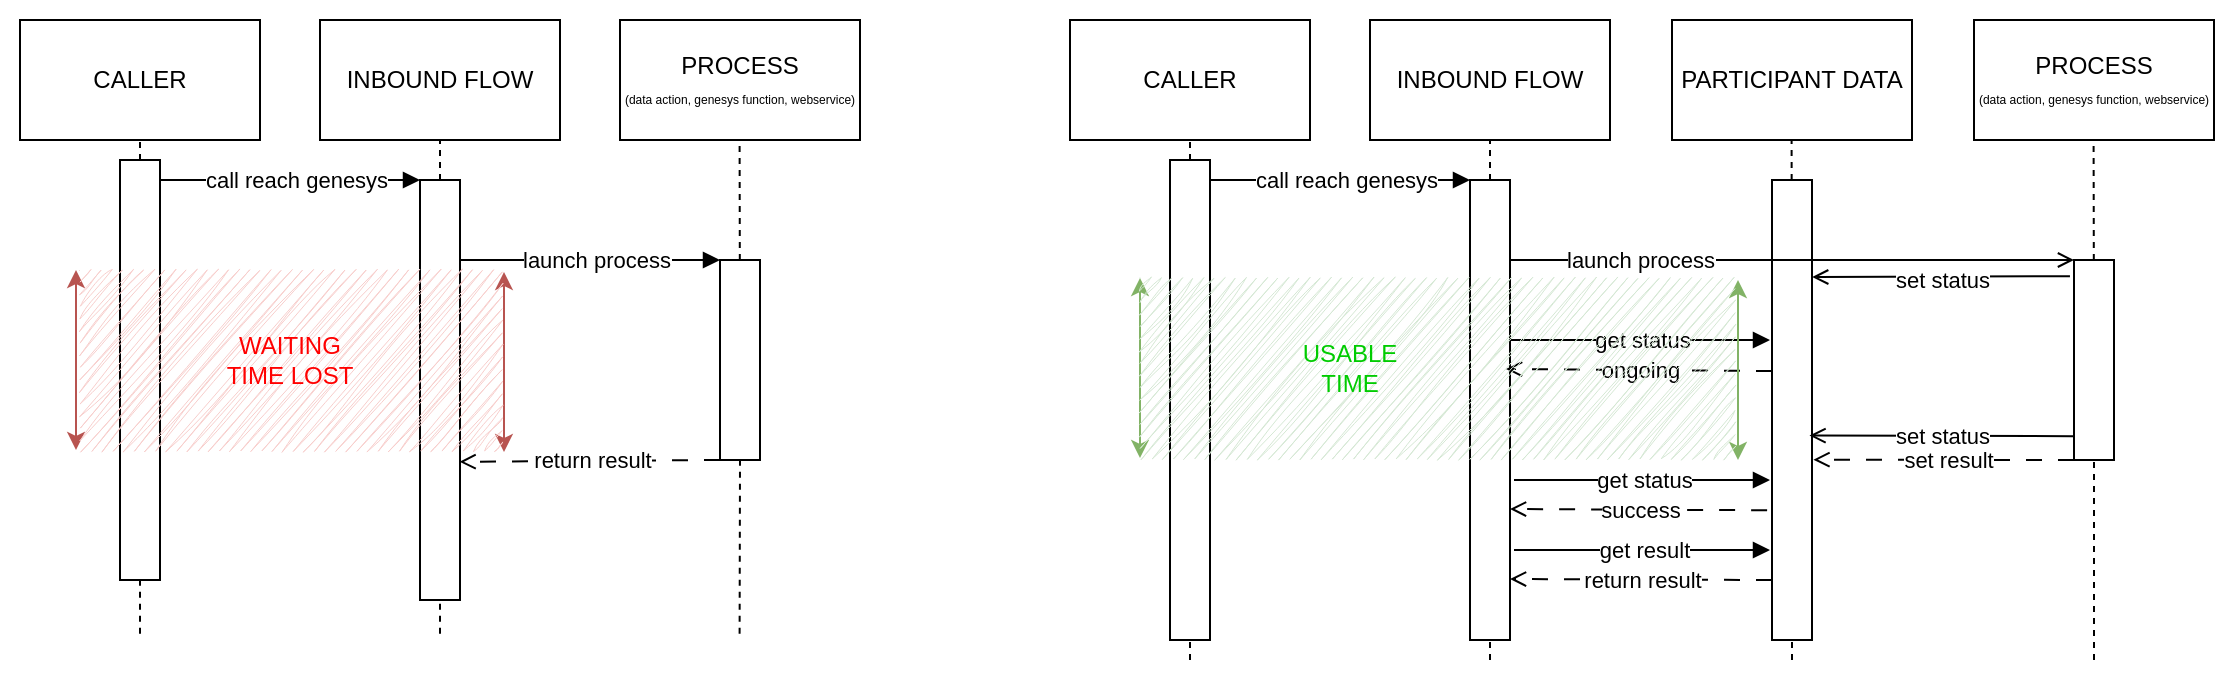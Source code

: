 <mxfile version="28.2.1">
  <diagram name="Page-1" id="TiC1a3No2EIP3b8CWxpH">
    <mxGraphModel dx="1723" dy="526" grid="1" gridSize="10" guides="1" tooltips="1" connect="1" arrows="1" fold="1" page="1" pageScale="1" pageWidth="850" pageHeight="1100" math="0" shadow="0">
      <root>
        <mxCell id="0" />
        <mxCell id="1" parent="0" />
        <mxCell id="Jt7vjkdlGiSavZZr752O-74" value="" style="rounded=0;whiteSpace=wrap;html=1;strokeColor=none;" vertex="1" parent="1">
          <mxGeometry x="415" y="30" width="585" height="340" as="geometry" />
        </mxCell>
        <mxCell id="Jt7vjkdlGiSavZZr752O-73" value="" style="rounded=0;whiteSpace=wrap;html=1;strokeColor=none;" vertex="1" parent="1">
          <mxGeometry x="-110" y="30" width="440" height="330" as="geometry" />
        </mxCell>
        <mxCell id="Jt7vjkdlGiSavZZr752O-1" value="INBOUND FLOW" style="rounded=0;whiteSpace=wrap;html=1;" vertex="1" parent="1">
          <mxGeometry x="50" y="40" width="120" height="60" as="geometry" />
        </mxCell>
        <mxCell id="Jt7vjkdlGiSavZZr752O-2" value="PROCESS&lt;br&gt;&lt;font style=&quot;font-size: 6px;&quot;&gt;(data action, genesys function, webservice)&lt;/font&gt;" style="rounded=0;whiteSpace=wrap;html=1;" vertex="1" parent="1">
          <mxGeometry x="200" y="40" width="120" height="60" as="geometry" />
        </mxCell>
        <mxCell id="Jt7vjkdlGiSavZZr752O-3" value="" style="endArrow=none;dashed=1;html=1;rounded=0;entryX=0.5;entryY=1;entryDx=0;entryDy=0;" edge="1" parent="1" source="Jt7vjkdlGiSavZZr752O-11" target="Jt7vjkdlGiSavZZr752O-1">
          <mxGeometry width="50" height="50" relative="1" as="geometry">
            <mxPoint x="110" y="346.867" as="sourcePoint" />
            <mxPoint x="260" y="120" as="targetPoint" />
          </mxGeometry>
        </mxCell>
        <mxCell id="Jt7vjkdlGiSavZZr752O-4" value="" style="endArrow=none;dashed=1;html=1;rounded=0;entryX=0.5;entryY=1;entryDx=0;entryDy=0;" edge="1" parent="1" source="Jt7vjkdlGiSavZZr752O-13">
          <mxGeometry width="50" height="50" relative="1" as="geometry">
            <mxPoint x="259.8" y="346.867" as="sourcePoint" />
            <mxPoint x="259.8" y="100" as="targetPoint" />
          </mxGeometry>
        </mxCell>
        <mxCell id="Jt7vjkdlGiSavZZr752O-6" value="CALLER" style="rounded=0;whiteSpace=wrap;html=1;" vertex="1" parent="1">
          <mxGeometry x="-100" y="40" width="120" height="60" as="geometry" />
        </mxCell>
        <mxCell id="Jt7vjkdlGiSavZZr752O-7" value="" style="endArrow=none;dashed=1;html=1;rounded=0;entryX=0.5;entryY=1;entryDx=0;entryDy=0;" edge="1" parent="1" target="Jt7vjkdlGiSavZZr752O-6" source="Jt7vjkdlGiSavZZr752O-5">
          <mxGeometry width="50" height="50" relative="1" as="geometry">
            <mxPoint x="-40" y="346.867" as="sourcePoint" />
            <mxPoint x="110" y="120" as="targetPoint" />
          </mxGeometry>
        </mxCell>
        <mxCell id="Jt7vjkdlGiSavZZr752O-8" value="" style="endArrow=none;dashed=1;html=1;rounded=0;entryX=0.5;entryY=1;entryDx=0;entryDy=0;" edge="1" parent="1" target="Jt7vjkdlGiSavZZr752O-5">
          <mxGeometry width="50" height="50" relative="1" as="geometry">
            <mxPoint x="-40" y="346.867" as="sourcePoint" />
            <mxPoint x="-40" y="100" as="targetPoint" />
          </mxGeometry>
        </mxCell>
        <mxCell id="Jt7vjkdlGiSavZZr752O-5" value="" style="rounded=0;whiteSpace=wrap;html=1;" vertex="1" parent="1">
          <mxGeometry x="-50" y="110" width="20" height="210" as="geometry" />
        </mxCell>
        <mxCell id="Jt7vjkdlGiSavZZr752O-11" value="" style="rounded=0;whiteSpace=wrap;html=1;" vertex="1" parent="1">
          <mxGeometry x="100" y="120" width="20" height="210" as="geometry" />
        </mxCell>
        <mxCell id="Jt7vjkdlGiSavZZr752O-9" value="" style="endArrow=block;html=1;rounded=0;entryX=0;entryY=0;entryDx=0;entryDy=0;endFill=1;" edge="1" parent="1" target="Jt7vjkdlGiSavZZr752O-11">
          <mxGeometry width="50" height="50" relative="1" as="geometry">
            <mxPoint x="-30" y="120" as="sourcePoint" />
            <mxPoint x="80" y="120" as="targetPoint" />
          </mxGeometry>
        </mxCell>
        <mxCell id="Jt7vjkdlGiSavZZr752O-10" value="call reach genesys" style="edgeLabel;html=1;align=center;verticalAlign=middle;resizable=0;points=[];" vertex="1" connectable="0" parent="Jt7vjkdlGiSavZZr752O-9">
          <mxGeometry x="-0.17" y="2" relative="1" as="geometry">
            <mxPoint x="14" y="2" as="offset" />
          </mxGeometry>
        </mxCell>
        <mxCell id="Jt7vjkdlGiSavZZr752O-12" value="" style="endArrow=none;dashed=1;html=1;rounded=0;entryX=0.5;entryY=1;entryDx=0;entryDy=0;" edge="1" parent="1" target="Jt7vjkdlGiSavZZr752O-11">
          <mxGeometry width="50" height="50" relative="1" as="geometry">
            <mxPoint x="110" y="346.867" as="sourcePoint" />
            <mxPoint x="110" y="100" as="targetPoint" />
          </mxGeometry>
        </mxCell>
        <mxCell id="Jt7vjkdlGiSavZZr752O-14" value="" style="endArrow=none;dashed=1;html=1;rounded=0;entryX=0.5;entryY=1;entryDx=0;entryDy=0;" edge="1" parent="1" target="Jt7vjkdlGiSavZZr752O-13">
          <mxGeometry width="50" height="50" relative="1" as="geometry">
            <mxPoint x="259.8" y="346.867" as="sourcePoint" />
            <mxPoint x="259.8" y="100" as="targetPoint" />
          </mxGeometry>
        </mxCell>
        <mxCell id="Jt7vjkdlGiSavZZr752O-13" value="" style="rounded=0;whiteSpace=wrap;html=1;" vertex="1" parent="1">
          <mxGeometry x="250" y="160" width="20" height="100" as="geometry" />
        </mxCell>
        <mxCell id="Jt7vjkdlGiSavZZr752O-15" value="" style="endArrow=block;html=1;rounded=0;endFill=1;" edge="1" parent="1">
          <mxGeometry width="50" height="50" relative="1" as="geometry">
            <mxPoint x="120" y="160" as="sourcePoint" />
            <mxPoint x="250" y="160" as="targetPoint" />
          </mxGeometry>
        </mxCell>
        <mxCell id="Jt7vjkdlGiSavZZr752O-16" value="launch process" style="edgeLabel;html=1;align=center;verticalAlign=middle;resizable=0;points=[];" vertex="1" connectable="0" parent="Jt7vjkdlGiSavZZr752O-15">
          <mxGeometry x="-0.17" y="2" relative="1" as="geometry">
            <mxPoint x="14" y="2" as="offset" />
          </mxGeometry>
        </mxCell>
        <mxCell id="Jt7vjkdlGiSavZZr752O-17" value="" style="endArrow=open;html=1;rounded=0;exitX=0;exitY=1;exitDx=0;exitDy=0;entryX=0.989;entryY=0.671;entryDx=0;entryDy=0;entryPerimeter=0;dashed=1;dashPattern=8 8;endFill=0;" edge="1" parent="1" source="Jt7vjkdlGiSavZZr752O-13" target="Jt7vjkdlGiSavZZr752O-11">
          <mxGeometry width="50" height="50" relative="1" as="geometry">
            <mxPoint x="120" y="220" as="sourcePoint" />
            <mxPoint x="120" y="210" as="targetPoint" />
          </mxGeometry>
        </mxCell>
        <mxCell id="Jt7vjkdlGiSavZZr752O-19" value="return result" style="edgeLabel;html=1;align=center;verticalAlign=middle;resizable=0;points=[];" vertex="1" connectable="0" parent="Jt7vjkdlGiSavZZr752O-17">
          <mxGeometry x="-0.006" y="-1" relative="1" as="geometry">
            <mxPoint as="offset" />
          </mxGeometry>
        </mxCell>
        <mxCell id="Jt7vjkdlGiSavZZr752O-20" value="" style="endArrow=classic;startArrow=classic;html=1;rounded=0;fillColor=#f8cecc;strokeColor=#b85450;" edge="1" parent="1">
          <mxGeometry width="50" height="50" relative="1" as="geometry">
            <mxPoint x="142" y="256" as="sourcePoint" />
            <mxPoint x="142" y="166" as="targetPoint" />
          </mxGeometry>
        </mxCell>
        <mxCell id="Jt7vjkdlGiSavZZr752O-21" value="" style="endArrow=classic;startArrow=classic;html=1;rounded=0;fillColor=#f8cecc;strokeColor=#b85450;" edge="1" parent="1">
          <mxGeometry width="50" height="50" relative="1" as="geometry">
            <mxPoint x="-72" y="255" as="sourcePoint" />
            <mxPoint x="-72" y="165" as="targetPoint" />
          </mxGeometry>
        </mxCell>
        <mxCell id="Jt7vjkdlGiSavZZr752O-22" value="" style="rounded=0;whiteSpace=wrap;html=1;fillColor=#f8cecc;strokeColor=none;gradientColor=none;glass=0;shadow=0;sketch=1;curveFitting=1;jiggle=2;" vertex="1" parent="1">
          <mxGeometry x="-70" y="165" width="210" height="90" as="geometry" />
        </mxCell>
        <mxCell id="Jt7vjkdlGiSavZZr752O-23" value="WAITING TIME LOST" style="text;html=1;align=center;verticalAlign=middle;whiteSpace=wrap;rounded=0;fillColor=none;fontColor=#FF0000;strokeColor=none;" vertex="1" parent="1">
          <mxGeometry y="195" width="70" height="30" as="geometry" />
        </mxCell>
        <mxCell id="Jt7vjkdlGiSavZZr752O-24" value="INBOUND FLOW" style="rounded=0;whiteSpace=wrap;html=1;" vertex="1" parent="1">
          <mxGeometry x="575" y="40" width="120" height="60" as="geometry" />
        </mxCell>
        <mxCell id="Jt7vjkdlGiSavZZr752O-25" value="PROCESS&lt;br&gt;&lt;font style=&quot;font-size: 6px;&quot;&gt;(data action, genesys function, webservice)&lt;/font&gt;" style="rounded=0;whiteSpace=wrap;html=1;" vertex="1" parent="1">
          <mxGeometry x="877" y="40" width="120" height="60" as="geometry" />
        </mxCell>
        <mxCell id="Jt7vjkdlGiSavZZr752O-26" value="" style="endArrow=none;dashed=1;html=1;rounded=0;entryX=0.5;entryY=1;entryDx=0;entryDy=0;" edge="1" parent="1" source="Jt7vjkdlGiSavZZr752O-32" target="Jt7vjkdlGiSavZZr752O-24">
          <mxGeometry width="50" height="50" relative="1" as="geometry">
            <mxPoint x="635" y="346.867" as="sourcePoint" />
            <mxPoint x="785" y="120" as="targetPoint" />
          </mxGeometry>
        </mxCell>
        <mxCell id="Jt7vjkdlGiSavZZr752O-27" value="" style="endArrow=none;dashed=1;html=1;rounded=0;entryX=0.5;entryY=1;entryDx=0;entryDy=0;" edge="1" parent="1" source="Jt7vjkdlGiSavZZr752O-37">
          <mxGeometry width="50" height="50" relative="1" as="geometry">
            <mxPoint x="936.8" y="346.867" as="sourcePoint" />
            <mxPoint x="936.8" y="100" as="targetPoint" />
          </mxGeometry>
        </mxCell>
        <mxCell id="Jt7vjkdlGiSavZZr752O-28" value="CALLER" style="rounded=0;whiteSpace=wrap;html=1;" vertex="1" parent="1">
          <mxGeometry x="425" y="40" width="120" height="60" as="geometry" />
        </mxCell>
        <mxCell id="Jt7vjkdlGiSavZZr752O-29" value="" style="endArrow=none;dashed=1;html=1;rounded=0;entryX=0.5;entryY=1;entryDx=0;entryDy=0;" edge="1" parent="1" source="Jt7vjkdlGiSavZZr752O-31" target="Jt7vjkdlGiSavZZr752O-28">
          <mxGeometry width="50" height="50" relative="1" as="geometry">
            <mxPoint x="485" y="346.867" as="sourcePoint" />
            <mxPoint x="635" y="120" as="targetPoint" />
          </mxGeometry>
        </mxCell>
        <mxCell id="Jt7vjkdlGiSavZZr752O-30" value="" style="endArrow=none;dashed=1;html=1;rounded=0;entryX=0.5;entryY=1;entryDx=0;entryDy=0;" edge="1" parent="1" target="Jt7vjkdlGiSavZZr752O-31">
          <mxGeometry width="50" height="50" relative="1" as="geometry">
            <mxPoint x="485" y="360" as="sourcePoint" />
            <mxPoint x="485" y="100" as="targetPoint" />
          </mxGeometry>
        </mxCell>
        <mxCell id="Jt7vjkdlGiSavZZr752O-31" value="" style="rounded=0;whiteSpace=wrap;html=1;" vertex="1" parent="1">
          <mxGeometry x="475" y="110" width="20" height="240" as="geometry" />
        </mxCell>
        <mxCell id="Jt7vjkdlGiSavZZr752O-32" value="" style="rounded=0;whiteSpace=wrap;html=1;" vertex="1" parent="1">
          <mxGeometry x="625" y="120" width="20" height="230" as="geometry" />
        </mxCell>
        <mxCell id="Jt7vjkdlGiSavZZr752O-33" value="" style="endArrow=block;html=1;rounded=0;entryX=0;entryY=0;entryDx=0;entryDy=0;endFill=1;" edge="1" parent="1" target="Jt7vjkdlGiSavZZr752O-32">
          <mxGeometry width="50" height="50" relative="1" as="geometry">
            <mxPoint x="495" y="120" as="sourcePoint" />
            <mxPoint x="605" y="120" as="targetPoint" />
          </mxGeometry>
        </mxCell>
        <mxCell id="Jt7vjkdlGiSavZZr752O-34" value="call reach genesys" style="edgeLabel;html=1;align=center;verticalAlign=middle;resizable=0;points=[];" vertex="1" connectable="0" parent="Jt7vjkdlGiSavZZr752O-33">
          <mxGeometry x="-0.17" y="2" relative="1" as="geometry">
            <mxPoint x="14" y="2" as="offset" />
          </mxGeometry>
        </mxCell>
        <mxCell id="Jt7vjkdlGiSavZZr752O-35" value="" style="endArrow=none;dashed=1;html=1;rounded=0;entryX=0.5;entryY=1;entryDx=0;entryDy=0;" edge="1" parent="1" target="Jt7vjkdlGiSavZZr752O-32">
          <mxGeometry width="50" height="50" relative="1" as="geometry">
            <mxPoint x="635" y="360" as="sourcePoint" />
            <mxPoint x="635" y="100" as="targetPoint" />
          </mxGeometry>
        </mxCell>
        <mxCell id="Jt7vjkdlGiSavZZr752O-36" value="" style="endArrow=none;dashed=1;html=1;rounded=0;entryX=0.5;entryY=1;entryDx=0;entryDy=0;" edge="1" parent="1" target="Jt7vjkdlGiSavZZr752O-37">
          <mxGeometry width="50" height="50" relative="1" as="geometry">
            <mxPoint x="937" y="360" as="sourcePoint" />
            <mxPoint x="936.8" y="100" as="targetPoint" />
          </mxGeometry>
        </mxCell>
        <mxCell id="Jt7vjkdlGiSavZZr752O-37" value="" style="rounded=0;whiteSpace=wrap;html=1;" vertex="1" parent="1">
          <mxGeometry x="927" y="160" width="20" height="100" as="geometry" />
        </mxCell>
        <mxCell id="Jt7vjkdlGiSavZZr752O-40" value="" style="endArrow=open;html=1;rounded=0;exitX=0;exitY=1;exitDx=0;exitDy=0;dashed=1;dashPattern=8 8;endFill=0;entryX=1.036;entryY=0.608;entryDx=0;entryDy=0;entryPerimeter=0;" edge="1" parent="1" source="Jt7vjkdlGiSavZZr752O-37" target="Jt7vjkdlGiSavZZr752O-48">
          <mxGeometry width="50" height="50" relative="1" as="geometry">
            <mxPoint x="645" y="220" as="sourcePoint" />
            <mxPoint x="790" y="261" as="targetPoint" />
          </mxGeometry>
        </mxCell>
        <mxCell id="Jt7vjkdlGiSavZZr752O-41" value="set result" style="edgeLabel;html=1;align=center;verticalAlign=middle;resizable=0;points=[];" vertex="1" connectable="0" parent="Jt7vjkdlGiSavZZr752O-40">
          <mxGeometry x="-0.006" y="-1" relative="1" as="geometry">
            <mxPoint x="1" y="1" as="offset" />
          </mxGeometry>
        </mxCell>
        <mxCell id="Jt7vjkdlGiSavZZr752O-46" value="PARTICIPANT DATA" style="rounded=0;whiteSpace=wrap;html=1;" vertex="1" parent="1">
          <mxGeometry x="726" y="40" width="120" height="60" as="geometry" />
        </mxCell>
        <mxCell id="Jt7vjkdlGiSavZZr752O-47" value="" style="endArrow=none;dashed=1;html=1;rounded=0;entryX=0.5;entryY=1;entryDx=0;entryDy=0;" edge="1" parent="1" source="Jt7vjkdlGiSavZZr752O-48">
          <mxGeometry width="50" height="50" relative="1" as="geometry">
            <mxPoint x="786" y="340" as="sourcePoint" />
            <mxPoint x="785.8" y="100" as="targetPoint" />
          </mxGeometry>
        </mxCell>
        <mxCell id="Jt7vjkdlGiSavZZr752O-49" value="" style="endArrow=none;dashed=1;html=1;rounded=0;entryX=0.5;entryY=1;entryDx=0;entryDy=0;" edge="1" parent="1" target="Jt7vjkdlGiSavZZr752O-48">
          <mxGeometry width="50" height="50" relative="1" as="geometry">
            <mxPoint x="786" y="360" as="sourcePoint" />
            <mxPoint x="785.8" y="100" as="targetPoint" />
          </mxGeometry>
        </mxCell>
        <mxCell id="Jt7vjkdlGiSavZZr752O-48" value="" style="rounded=0;whiteSpace=wrap;html=1;" vertex="1" parent="1">
          <mxGeometry x="776" y="120" width="20" height="230" as="geometry" />
        </mxCell>
        <mxCell id="Jt7vjkdlGiSavZZr752O-38" value="" style="endArrow=open;html=1;rounded=0;endFill=0;entryX=0;entryY=0;entryDx=0;entryDy=0;" edge="1" parent="1" target="Jt7vjkdlGiSavZZr752O-37">
          <mxGeometry width="50" height="50" relative="1" as="geometry">
            <mxPoint x="645" y="160" as="sourcePoint" />
            <mxPoint x="775" y="160" as="targetPoint" />
          </mxGeometry>
        </mxCell>
        <mxCell id="Jt7vjkdlGiSavZZr752O-39" value="launch process" style="edgeLabel;html=1;align=center;verticalAlign=middle;resizable=0;points=[];" vertex="1" connectable="0" parent="Jt7vjkdlGiSavZZr752O-38">
          <mxGeometry x="-0.17" y="2" relative="1" as="geometry">
            <mxPoint x="-52" y="2" as="offset" />
          </mxGeometry>
        </mxCell>
        <mxCell id="Jt7vjkdlGiSavZZr752O-50" value="" style="endArrow=open;html=1;rounded=0;endFill=0;entryX=1.005;entryY=0.211;entryDx=0;entryDy=0;exitX=-0.101;exitY=0.051;exitDx=0;exitDy=0;exitPerimeter=0;entryPerimeter=0;" edge="1" parent="1" target="Jt7vjkdlGiSavZZr752O-48">
          <mxGeometry width="50" height="50" relative="1" as="geometry">
            <mxPoint x="924.98" y="168.1" as="sourcePoint" />
            <mxPoint x="795.6" y="167.1" as="targetPoint" />
          </mxGeometry>
        </mxCell>
        <mxCell id="Jt7vjkdlGiSavZZr752O-51" value="set status" style="edgeLabel;html=1;align=center;verticalAlign=middle;resizable=0;points=[];" vertex="1" connectable="0" parent="Jt7vjkdlGiSavZZr752O-50">
          <mxGeometry x="-0.17" y="2" relative="1" as="geometry">
            <mxPoint x="-11" y="-1" as="offset" />
          </mxGeometry>
        </mxCell>
        <mxCell id="Jt7vjkdlGiSavZZr752O-52" value="" style="endArrow=open;html=1;rounded=0;endFill=0;entryX=0.937;entryY=0.618;entryDx=0;entryDy=0;exitX=-0.101;exitY=0.051;exitDx=0;exitDy=0;exitPerimeter=0;entryPerimeter=0;" edge="1" parent="1">
          <mxGeometry width="50" height="50" relative="1" as="geometry">
            <mxPoint x="927" y="248.1" as="sourcePoint" />
            <mxPoint x="794.74" y="247.78" as="targetPoint" />
          </mxGeometry>
        </mxCell>
        <mxCell id="Jt7vjkdlGiSavZZr752O-53" value="set status" style="edgeLabel;html=1;align=center;verticalAlign=middle;resizable=0;points=[];" vertex="1" connectable="0" parent="Jt7vjkdlGiSavZZr752O-52">
          <mxGeometry x="-0.17" y="2" relative="1" as="geometry">
            <mxPoint x="-11" y="-2" as="offset" />
          </mxGeometry>
        </mxCell>
        <mxCell id="Jt7vjkdlGiSavZZr752O-54" value="" style="endArrow=block;html=1;rounded=0;endFill=1;" edge="1" parent="1">
          <mxGeometry width="50" height="50" relative="1" as="geometry">
            <mxPoint x="645" y="200" as="sourcePoint" />
            <mxPoint x="775" y="200" as="targetPoint" />
          </mxGeometry>
        </mxCell>
        <mxCell id="Jt7vjkdlGiSavZZr752O-55" value="get status" style="edgeLabel;html=1;align=center;verticalAlign=middle;resizable=0;points=[];" vertex="1" connectable="0" parent="Jt7vjkdlGiSavZZr752O-54">
          <mxGeometry x="-0.17" y="2" relative="1" as="geometry">
            <mxPoint x="12" y="2" as="offset" />
          </mxGeometry>
        </mxCell>
        <mxCell id="Jt7vjkdlGiSavZZr752O-56" value="" style="endArrow=open;html=1;rounded=0;exitX=0;exitY=1;exitDx=0;exitDy=0;dashed=1;dashPattern=8 8;endFill=0;entryX=0.906;entryY=0.661;entryDx=0;entryDy=0;entryPerimeter=0;" edge="1" parent="1">
          <mxGeometry width="50" height="50" relative="1" as="geometry">
            <mxPoint x="776" y="215.5" as="sourcePoint" />
            <mxPoint x="643" y="214.5" as="targetPoint" />
          </mxGeometry>
        </mxCell>
        <mxCell id="Jt7vjkdlGiSavZZr752O-58" value="ongoing" style="edgeLabel;html=1;align=center;verticalAlign=middle;resizable=0;points=[];" vertex="1" connectable="0" parent="Jt7vjkdlGiSavZZr752O-56">
          <mxGeometry x="-0.19" relative="1" as="geometry">
            <mxPoint x="-12" as="offset" />
          </mxGeometry>
        </mxCell>
        <mxCell id="Jt7vjkdlGiSavZZr752O-59" value="" style="endArrow=block;html=1;rounded=0;endFill=1;entryX=-0.143;entryY=0.383;entryDx=0;entryDy=0;entryPerimeter=0;" edge="1" parent="1">
          <mxGeometry width="50" height="50" relative="1" as="geometry">
            <mxPoint x="647" y="270" as="sourcePoint" />
            <mxPoint x="775" y="270" as="targetPoint" />
          </mxGeometry>
        </mxCell>
        <mxCell id="Jt7vjkdlGiSavZZr752O-60" value="get status" style="edgeLabel;html=1;align=center;verticalAlign=middle;resizable=0;points=[];" vertex="1" connectable="0" parent="Jt7vjkdlGiSavZZr752O-59">
          <mxGeometry x="-0.17" y="2" relative="1" as="geometry">
            <mxPoint x="12" y="2" as="offset" />
          </mxGeometry>
        </mxCell>
        <mxCell id="Jt7vjkdlGiSavZZr752O-61" value="" style="endArrow=open;html=1;rounded=0;exitX=-0.122;exitY=0.718;exitDx=0;exitDy=0;dashed=1;dashPattern=8 8;endFill=0;entryX=0.906;entryY=0.661;entryDx=0;entryDy=0;entryPerimeter=0;exitPerimeter=0;" edge="1" parent="1" source="Jt7vjkdlGiSavZZr752O-48">
          <mxGeometry width="50" height="50" relative="1" as="geometry">
            <mxPoint x="778" y="285.5" as="sourcePoint" />
            <mxPoint x="645" y="284.5" as="targetPoint" />
          </mxGeometry>
        </mxCell>
        <mxCell id="Jt7vjkdlGiSavZZr752O-62" value="success" style="edgeLabel;html=1;align=center;verticalAlign=middle;resizable=0;points=[];" vertex="1" connectable="0" parent="Jt7vjkdlGiSavZZr752O-61">
          <mxGeometry x="-0.19" relative="1" as="geometry">
            <mxPoint x="-12" as="offset" />
          </mxGeometry>
        </mxCell>
        <mxCell id="Jt7vjkdlGiSavZZr752O-63" value="" style="endArrow=block;html=1;rounded=0;endFill=1;entryX=-0.143;entryY=0.383;entryDx=0;entryDy=0;entryPerimeter=0;" edge="1" parent="1">
          <mxGeometry width="50" height="50" relative="1" as="geometry">
            <mxPoint x="647" y="305" as="sourcePoint" />
            <mxPoint x="775" y="305" as="targetPoint" />
          </mxGeometry>
        </mxCell>
        <mxCell id="Jt7vjkdlGiSavZZr752O-64" value="get result" style="edgeLabel;html=1;align=center;verticalAlign=middle;resizable=0;points=[];" vertex="1" connectable="0" parent="Jt7vjkdlGiSavZZr752O-63">
          <mxGeometry x="-0.17" y="2" relative="1" as="geometry">
            <mxPoint x="12" y="2" as="offset" />
          </mxGeometry>
        </mxCell>
        <mxCell id="Jt7vjkdlGiSavZZr752O-65" value="" style="endArrow=open;html=1;rounded=0;exitX=-0.012;exitY=0.785;exitDx=0;exitDy=0;dashed=1;dashPattern=8 8;endFill=0;entryX=0.906;entryY=0.661;entryDx=0;entryDy=0;entryPerimeter=0;exitPerimeter=0;" edge="1" parent="1">
          <mxGeometry width="50" height="50" relative="1" as="geometry">
            <mxPoint x="776" y="320" as="sourcePoint" />
            <mxPoint x="645" y="319.5" as="targetPoint" />
          </mxGeometry>
        </mxCell>
        <mxCell id="Jt7vjkdlGiSavZZr752O-66" value="return result" style="edgeLabel;html=1;align=center;verticalAlign=middle;resizable=0;points=[];" vertex="1" connectable="0" parent="Jt7vjkdlGiSavZZr752O-65">
          <mxGeometry x="-0.19" relative="1" as="geometry">
            <mxPoint x="-12" as="offset" />
          </mxGeometry>
        </mxCell>
        <mxCell id="Jt7vjkdlGiSavZZr752O-68" value="" style="endArrow=classic;startArrow=classic;html=1;rounded=0;fillColor=#d5e8d4;strokeColor=#82b366;" edge="1" parent="1">
          <mxGeometry width="50" height="50" relative="1" as="geometry">
            <mxPoint x="759" y="260" as="sourcePoint" />
            <mxPoint x="759" y="170" as="targetPoint" />
          </mxGeometry>
        </mxCell>
        <mxCell id="Jt7vjkdlGiSavZZr752O-69" value="" style="endArrow=classic;startArrow=classic;html=1;rounded=0;fillColor=#d5e8d4;strokeColor=#82b366;" edge="1" parent="1">
          <mxGeometry width="50" height="50" relative="1" as="geometry">
            <mxPoint x="460" y="259" as="sourcePoint" />
            <mxPoint x="460" y="169" as="targetPoint" />
          </mxGeometry>
        </mxCell>
        <mxCell id="Jt7vjkdlGiSavZZr752O-70" value="" style="rounded=0;whiteSpace=wrap;html=1;fillColor=#d5e8d4;strokeColor=none;glass=0;shadow=0;sketch=1;curveFitting=1;jiggle=2;" vertex="1" parent="1">
          <mxGeometry x="460" y="169" width="297" height="90" as="geometry" />
        </mxCell>
        <mxCell id="Jt7vjkdlGiSavZZr752O-71" value="USABLE TIME" style="text;html=1;align=center;verticalAlign=middle;whiteSpace=wrap;rounded=0;fillColor=none;strokeColor=none;fontColor=#00CC00;" vertex="1" parent="1">
          <mxGeometry x="530" y="199" width="70" height="30" as="geometry" />
        </mxCell>
      </root>
    </mxGraphModel>
  </diagram>
</mxfile>
